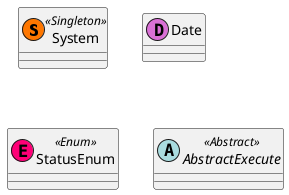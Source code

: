 @startuml
class System << (S,#FF7700) Singleton >>
class Date << (D,orchid) >>
enum StatusEnum << (E,#FF0077) Enum >>
abstract class AbstractExecute <<Abstract>>
@enduml
